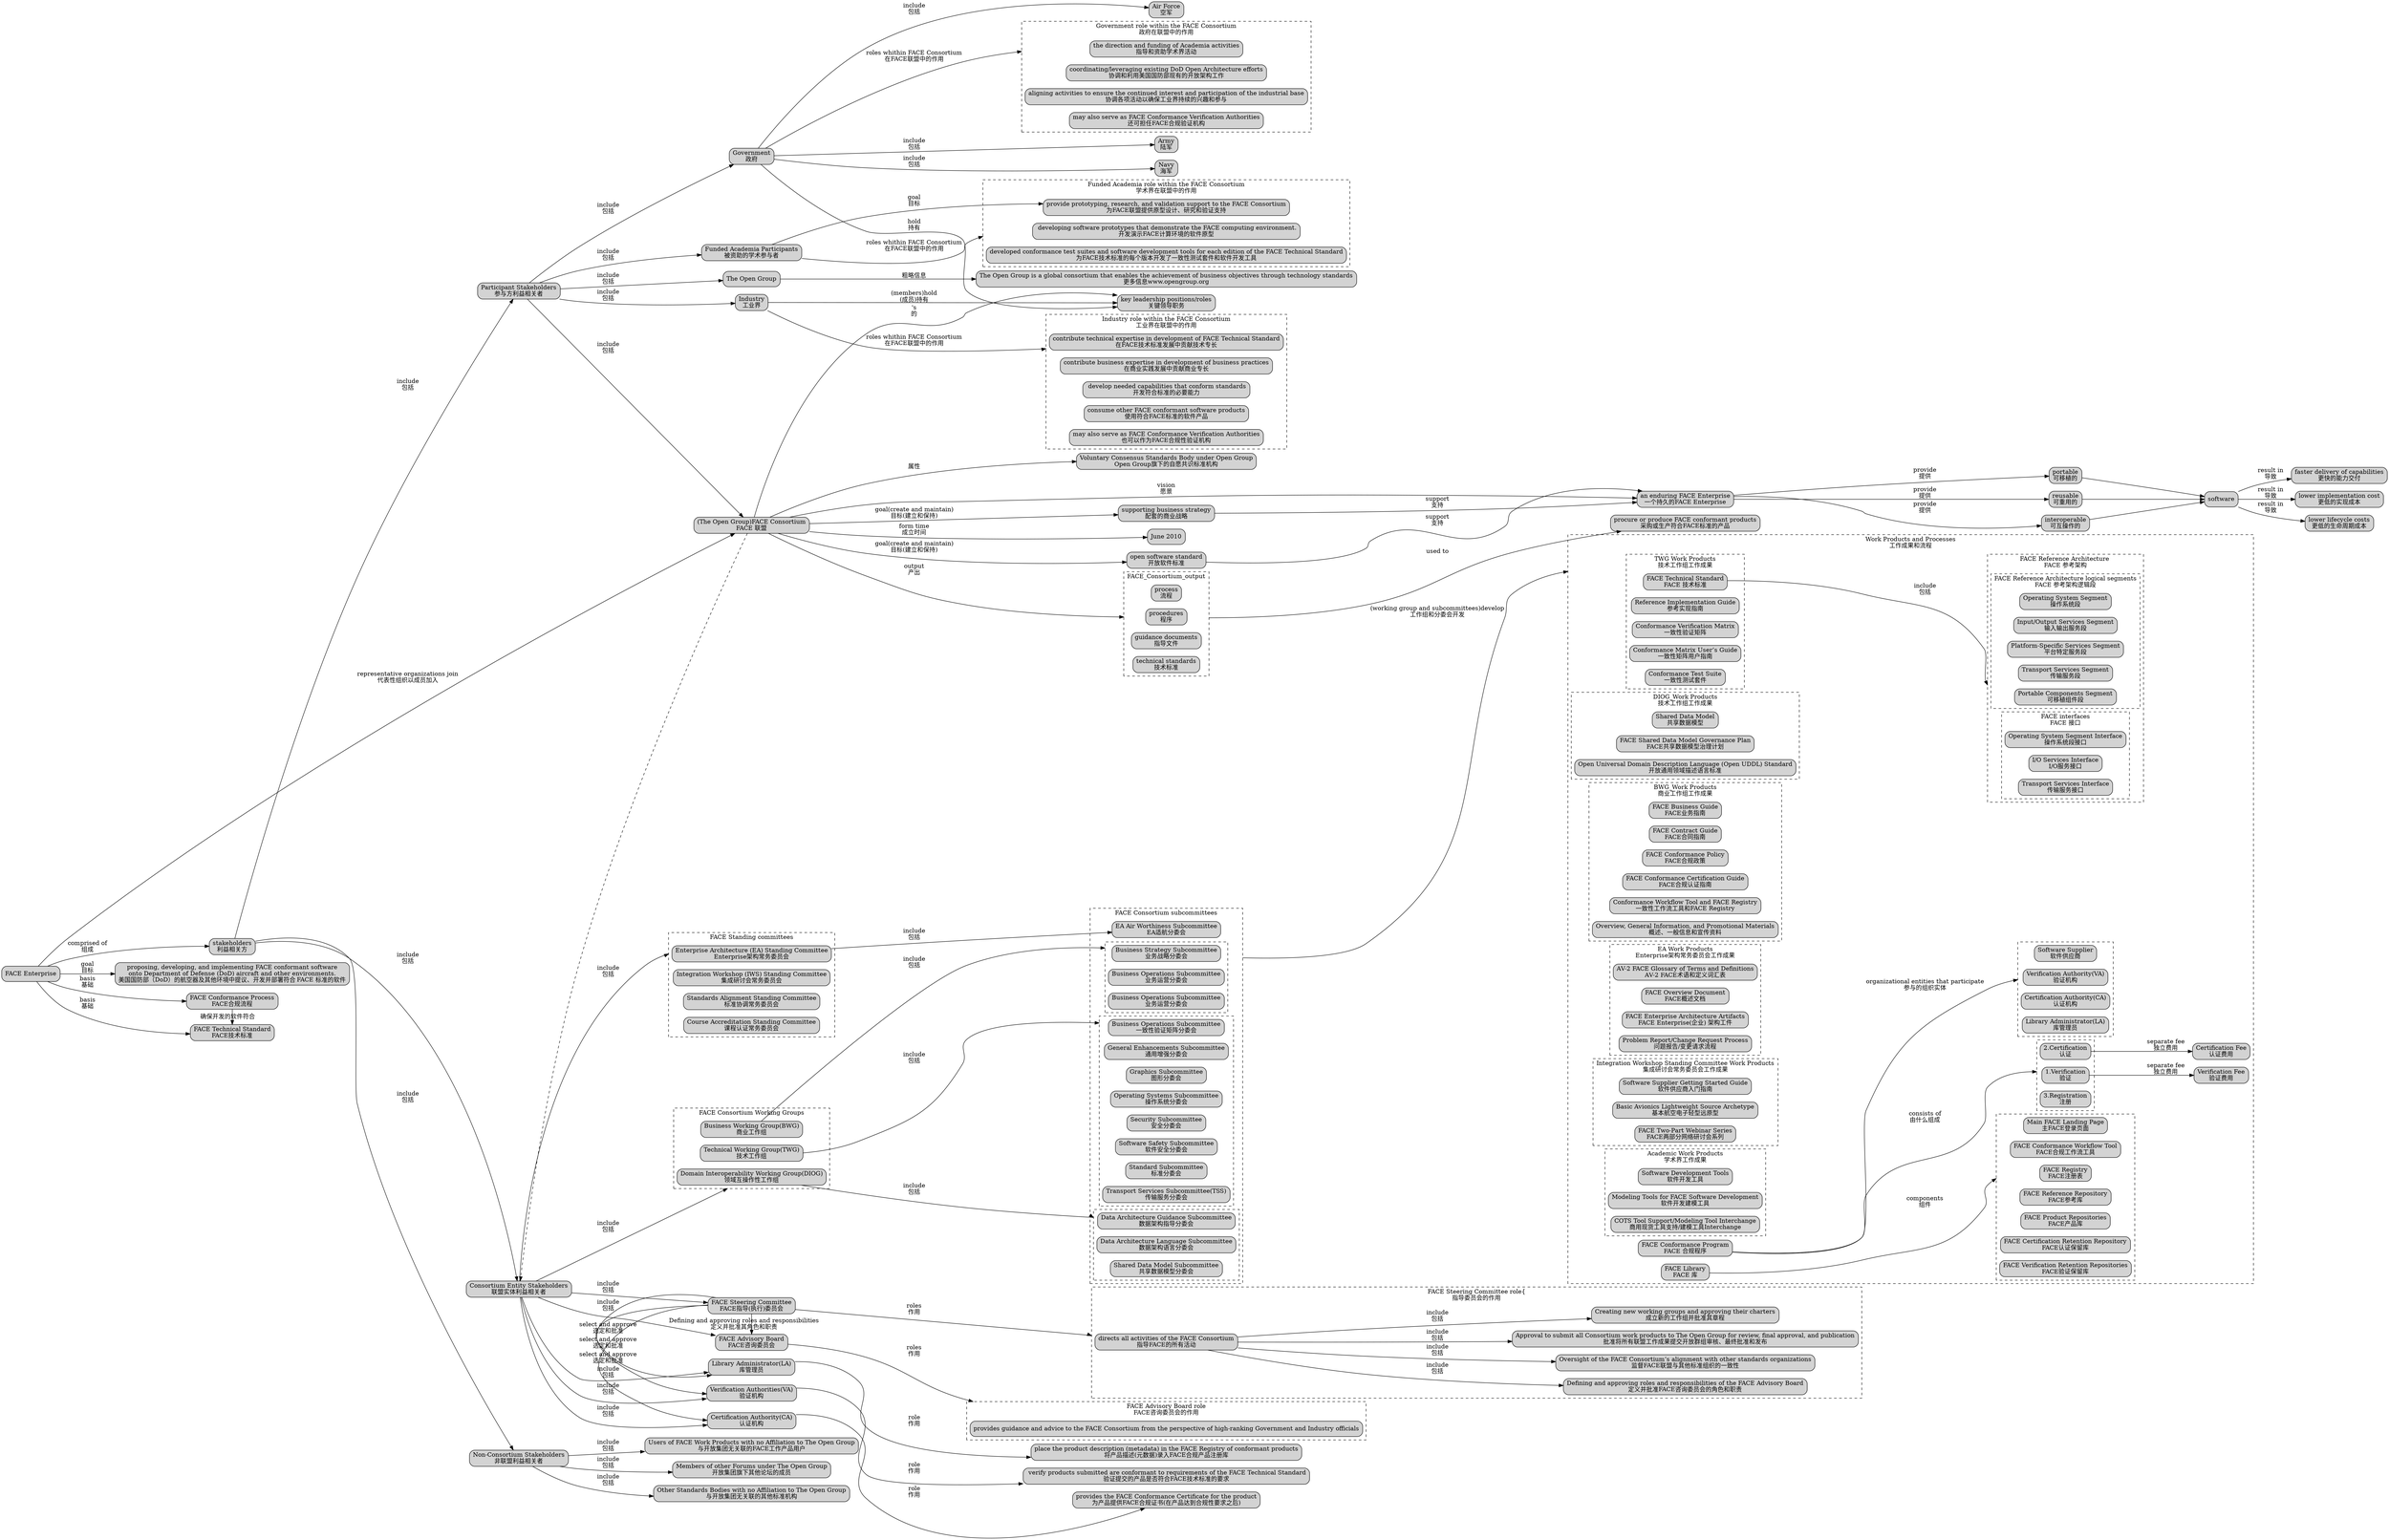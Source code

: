 digraph G {
  graph [rankdir=LR,compound=true];
  //graph [compound=true];
  node [shape=box, style="rounded,filled"];
  FACE_Enterprise[label="FACE Enterprise"];
FACE_stakeholders[label="stakeholders\n利益相关方"];
Army[label="Army\n陆军"];
Navy[label="Navy\n海军"];
Air_Force[label="Air Force\n空军"];
Industry[label="Industry\n工业界"];
Government[label="Government\n政府"];
Funded_Academia_Participants[label="Funded Academia Participants\n被资助的学术参与者"];
FACE_Enterprise->FACE_stakeholders[label="comprised of\n组成"];
Participant_Stakeholders[label="Participant Stakeholders\n参与方利益相关者"];
Consortium_Entity_Stakeholders[label="Consortium Entity Stakeholders\n联盟实体利益相关者"]
Non_Consortium_Stakeholders[label="Non-Consortium Stakeholders\n非联盟利益相关者"]
subgraph FACE_Enterprise_Stakeholders_subgraph{
 rank=same;
Non_Consortium_Stakeholders
Participant_Stakeholders
Consortium_Entity_Stakeholders
}
FACE_stakeholders->Participant_Stakeholders[label="include\n包括"]
FACE_stakeholders->Consortium_Entity_Stakeholders[label="include\n包括"]
FACE_stakeholders->Non_Consortium_Stakeholders[label="include\n包括"]
//Participant_Stakeholders
The_Open_Group[label="The Open Group"];
Participant_Stakeholders->The_Open_Group[label="include\n包括"]
Participant_Stakeholders->FACE_Consortium[label="include\n包括"]
Participant_Stakeholders->Industry[label="include\n包括"]
Participant_Stakeholders->Government[label="include\n包括"]
Participant_Stakeholders->Funded_Academia_Participants[label="include\n包括"]

//Consortium Entity Stakeholders
FACE_Steering_Committee[label="FACE Steering Committee\nFACE指导(执行)委员会"]
FACE_Advisory_Board[label="FACE Advisory Board\nFACE咨询委员会"]
FACE_VA[label="Verification Authorities(VA)\n验证机构"]
FACE_CA[label="Certification Authority(CA)\n认证机构"]
FACE_LA[label="Library Administrator(LA)\n库管理员"]
subgraph Consortium_Entity_Stakeholders_subgraph{
FACE_Steering_Committee
FACE_Advisory_Board
FACE_VA
FACE_CA
FACE_LA
{rank=same;FACE_Steering_Committee;FACE_Advisory_Board;FACE_VA;FACE_CA;FACE_LA}
}
FACE_Steering_Committee->FACE_VA[label="select and approve\n选定和批准"]
FACE_Steering_Committee->FACE_CA[label="select and approve\n选定和批准"]
FACE_Steering_Committee->FACE_LA[label="select and approve\n选定和批准"]


subgraph cluster_workinggroup{
style=dashed;
label="FACE Consortium Working Groups";
FACE_Business_WorkingGroup[label="Business Working Group(BWG)\n商业工作组"]
FACE_Technical_WorkingGroup[label="Technical Working Group(TWG)\n技术工作组"]
FACE_Domain_Interoperability_WorkingGroup[label="Domain Interoperability Working Group(DIOG)\n领域互操作性工作组"]
}
subgraph cluster_subcommittees{
style=dashed;
label="FACE Consortium subcommittees";
subgraph cluster_BWG_subcommittess{
style=dashed;
label="";
BSS[label="Business Strategy Subcommittee\n业务战略分委会"]
Business_Operations_Subcommittee[label="Business Operations Subcommittee\n业务运营分委会"]
Outreach_Subcommittee[label="Business Operations Subcommittee\n业务运营分委会"]
}
subgraph cluster_TWG_subcommittess{
style=dashed;
label="";
Conformance_Verification_Matrix_Subcommittee[label="Business Operations Subcommittee\n一致性验证矩阵分委会"]
General_Enhancements_Sub[label="General Enhancements Subcommittee\n通用增强分委会"]
Graphics_Sub[label="Graphics Subcommittee\n图形分委会"]
OS_Sub[label="Operating Systems Subcommittee\n操作系统分委会"]
Security_Sub[label="Security Subcommittee\n安全分委会"]
Software_Safety_Sub[label="Software Safety Subcommittee\n软件安全分委会"]
Standard_Sub[label="Standard Subcommittee\n标准分委会"]
Transport_Services_Sub[label="Transport Services Subcommittee(TSS)\n传输服务分委会"]
}
subgraph cluster_DIOG_subcommittess{
style=dashed;
label="";
Data_Architecture_Guidance_Subcommittee[label="Data Architecture Guidance Subcommittee\n数据架构指导分委会"]
Data_Architecture_Language_Subcommittee[label="Data Architecture Language Subcommittee\n数据架构语言分委会"]
Shared_Data_Model_Subcommittee[label="Shared Data Model Subcommittee\n共享数据模型分委会"]
}
EA_Air_Worthiness_Subcommittee[label="EA Air Worthiness Subcommittee\nEA适航分委会"]
}
Consortium_Entity_Stakeholders->FACE_Steering_Committee[label="include\n包括"]
Consortium_Entity_Stakeholders->FACE_Advisory_Board[label="include\n包括"]
Consortium_Entity_Stakeholders->FACE_VA[label="include\n包括"]
Consortium_Entity_Stakeholders->FACE_CA[label="include\n包括"]
Consortium_Entity_Stakeholders->FACE_LA[label="include\n包括"]
Consortium_Entity_Stakeholders->FACE_Domain_Interoperability_WorkingGroup[lhead="cluster_workinggroup",label="include\n包括"]
//FACE_Steering_Committee
subgraph cluster_FACE_Steering_Committee_role{
style=dashed;
label="FACE Steering Committee role{\n指导委员会的作用";
cluster_FACE_Steering_Committee_role0[label="directs all activities of the FACE Consortium\n指导FACE的所有活动"]
cluster_FACE_Steering_Committee_role1[label="Approval to submit all Consortium work products to The Open Group for review, final approval, and publication\n批准将所有联盟工作成果提交开放群组审核、最终批准和发布"]
cluster_FACE_Steering_Committee_role2[label="Creating new working groups and approving their charters\n成立新的工作组并批准其章程"];
cluster_FACE_Steering_Committee_role3[label="Defining and approving roles and responsibilities of the FACE Advisory Board\n定义并批准FACE咨询委员会的角色和职责"];
cluster_FACE_Steering_Committee_role4[label="Oversight of the FACE Consortium’s alignment with other standards organizations\n监督FACE联盟与其他标准组织的一致性"];
cluster_FACE_Steering_Committee_role0->cluster_FACE_Steering_Committee_role1[label="include\n包括"]
cluster_FACE_Steering_Committee_role0->cluster_FACE_Steering_Committee_role2[label="include\n包括"]
cluster_FACE_Steering_Committee_role0->cluster_FACE_Steering_Committee_role3[label="include\n包括"]
cluster_FACE_Steering_Committee_role0->cluster_FACE_Steering_Committee_role4[label="include\n包括"]
}
FACE_Steering_Committee->cluster_FACE_Steering_Committee_role0[label="roles\n作用",lhead="cluster_FACE_Steering_Committee_role"]
FACE_Steering_Committee->FACE_Advisory_Board[label="Defining and approving roles and responsibilities\n定义并批准其角色和职责",weight=10];


//FACE_Advisory_Board
subgraph cluster_FACE_Advisory_board_role{
style=dashed;
label="FACE Advisory Board role\nFACE咨询委员会的作用";
FACE_Advisory_board_role1[label="provides guidance and advice to the FACE Consortium from the perspective of high-ranking Government and Industry officials\n"];
}
FACE_Advisory_Board->FACE_Advisory_board_role1[label="roles\n作用",lhead="cluster_FACE_Advisory_board_role"]

//FACE_VA_CA_LA
FACE_VA_role[label=" verify products submitted are conformant to requirements of the FACE Technical Standard\n验证提交的产品是否符合FACE技术标准的要求"]
FACE_CA_role[label="provides the FACE Conformance Certificate for the product\n为产品提供FACE合规证书(在产品达到合规性要求之后)"]
FACE_LA_role[label="place the product description (metadata) in the FACE Registry of conformant products\n将产品描述(元数据)录入FACE合规产品注册库"]
FACE_VA->FACE_VA_role[label="role\n作用"]
FACE_CA->FACE_CA_role[label="role\n作用"]
FACE_LA->FACE_LA_role[label="role\n作用"]

//Non ConsortiumStakeholders
Non_Consortium_Stakeholders1[label="Members of other Forums under The Open Group\n开放集团旗下其他论坛的成员"]
Non_Consortium_Stakeholders2[label="Other Standards Bodies with no Affiliation to The Open Group\n与开放集团无关联的其他标准机构"]
Non_Consortium_Stakeholders3[label="Users of FACE Work Products with no Affiliation to The Open Group\n与开放集团无关联的FACE工作产品用户"]
Non_Consortium_Stakeholders->Non_Consortium_Stakeholders1[label="include\n包括"]
Non_Consortium_Stakeholders->Non_Consortium_Stakeholders2[label="include\n包括"]
Non_Consortium_Stakeholders->Non_Consortium_Stakeholders3[label="include\n包括"]

//Working Groups
//BusinessWoring Group
FACE_Business_WorkingGroup->BSS[label="include\n包括",lhead="cluster_BWG_subcommittess"]
//Technical Working Group
FACE_Technical_WorkingGroup->Conformance_Verification_Matrix_Subcommittee[label="include\n包括",lhead="cluster_TWG_subcommittess"]
//FACE_Domain_Interoperability_WorkingGroup
FACE_Domain_Interoperability_WorkingGroup->Data_Architecture_Guidance_Subcommittee[label="include\n包括",lhead="cluster_DIOG_subcommittess"]

//FACE_Standing_Committees
subgraph cluster_standing_committees{
style=dashed;
label="FACE Standing committees";
EA_Standing_Committee[label="Enterprise Architecture (EA) Standing Committee\nEnterprise架构常务委员会"]
Integration_Workshop_Standing_Committee[label="Integration Workshop (IWS) Standing Committee\n集成研讨会常务委员会"]
Standards_Alignment_Standing_Committee[label="Standards Alignment Standing Committee\n标准协调常务委员会"]
Course_Accreditation_Standing_Committee[label="Course Accreditation Standing Committee\n课程认证常务委员会"]
}
Consortium_Entity_Stakeholders->EA_Standing_Committee[lhead="cluster_standing_committees",label="include\n包括"]
EA_Standing_Committee->EA_Air_Worthiness_Subcommittee[label="include\n包括"]

//WorkProducts and Processes
subgraph cluster_work_products_and_Processes{
style=dashed;
label="Work Products and Processes\n工作成果和流程";
//Technical_Standard
FACE_Technical_Standard_[label="FACE Technical Standard\nFACE 技术标准"]
subgraph cluster_FACE_reference_Architecture{
style=dashed;
label="FACE Reference Architecture \nFACE 参考架构";
subgraph cluster_FACE_architectural_segments{
style=dashed;
label="FACE Reference Architecture logical segments\nFACE 参考架构逻辑段";
Operating_System_Segment[label="Operating System Segment\n操作系统段"]
InputOutput_Services_Segment[label="Input/Output Services Segment\n输入输出服务段"]
Platform_Specific_Services_Segment[label="Platform-Specific Services Segment\n平台特定服务段"]
Transport_Services_Segment[label="Transport Services Segment\n传输服务段"]
Portable_Components_Segment[label="Portable Components Segment\n可移植组件段"]
}
subgraph cluster_FACE_key_interfaces{
style=dashed;
label="FACE interfaces\nFACE 接口";
Operating_System_Interface[label="Operating System Segment Interface\n操作系统段接口"]
IO_Services_Interface[label="I/O Services Interface\nI/O服务接口"]
Transport_Services_Interface[label="Transport Services Interface\n传输服务接口"]
}
}
FACE_Technical_Standard_->Portable_Components_Segment[lhead="cluster_FACE_reference_Architecture",label="include\n包括"]
//FACE Conformance Program
FACE_Conformance_Program[label="FACE Conformance Program\nFACE 合规程序"]
subgraph cluster_Conformance_Program_consists{
style=dashed;
label="";
Verification[label="1.Verification\n验证"]
Certification[label="2.Certification\n认证"]
Registration[label="3.Registration\n注册"]
}
Verification_fee[label="Verification Fee\n验证费用"]
Certification_fee[label="Certification Fee\n认证费用"]
Verification->Verification_fee[label="separate fee\n独立费用"]
Certification->Certification_fee[label="separate fee\n独立费用"]
subgraph cluster_Conformance_Program_participate{
label="";
style=dashed;
Software_Supplier[label="Software Supplier\n软件供应商"]
Verification_Authority[label="Verification Authority(VA)\n验证机构"]
Certification_Authority[label="Certification Authority(CA)\n认证机构"]
Library_Administrator[label="Library Administrator(LA)\n库管理员"]
}
FACE_Conformance_Program->Verification[lhead ="cluster_Conformance_Program_consists" ,label="consists of\n由什么组成"]
FACE_Conformance_Program->Verification_Authority[lhead="cluster_Conformance_Program_participate",label="organizational entities that participate\n参与的组织实体"]

//FACE Library
FACE_Library[label="FACE Library\nFACE 库"]
subgraph cluster_FACE_Library_components{
label="";
style=dashed;
Main_FACE_Landing_Page[label="Main FACE Landing Page\n主FACE登录页面"]
FACE_Conformance_Workflow_Tool[label="FACE Conformance Workflow Tool\nFACE合规工作流工具"]
FACE_Registry[label="FACE Registry\nFACE注册表"]
FACE_Reference_Repository[label="FACE Reference Repository\nFACE参考库"]
FACE_Product_Repositories[label="FACE Product Repositories\nFACE产品库"]
FACE_Certification_Retention_Repository[label="FACE Certification Retention Repository\nFACE认证保留库"]
FACE_Verification_Retention_Repositories[label="FACE Verification Retention Repositories\nFACE验证保留库"]
}
FACE_Library->FACE_Registry[label="components\n组件",lhead="cluster_FACE_Library_components"]

subgraph cluster_TWG_Work_Product{
label="TWG Work Products\n技术工作组工作成果";
style=dashed;
FACE_Technical_Standard_
Reference_Implementation_Guide[label="Reference Implementation Guide\n参考实现指南"]
Conformance_Verification_Matrix[label="Conformance Verification Matrix\n一致性验证矩阵"]
Conformance_Matrix_Users_Guide[label="Conformance Matrix User’s Guide\n一致性矩阵用户指南"]
Conformance_Test_Suite[label="Conformance Test Suite\n一致性测试套件"]
}

subgraph cluster_DIOG_Work_Product{
label="DIOG_Work Products\n技术工作组工作成果";
style=dashed;
Shared_Data_Model[label="Shared Data Model\n共享数据模型"]
FACE_Shared_Data_Model_Governance_Plan[label="FACE Shared Data Model Governance Plan\nFACE共享数据模型治理计划"]
Open_UDDL_Standard[label="Open Universal Domain Description Language (Open UDDL) Standard\n开放通用领域描述语言标准"]
}
subgraph cluster_BWG_Work_Product{
label="BWG_Work Products\n商业工作组工作成果";
style=dashed;
FACE_Business_Guide[label="FACE Business Guide\nFACE业务指南"]
FACE_Contract_Guide[label="FACE Contract Guide\nFACE合同指南"]
FACE_Conformance_Policy[label="FACE Conformance Policy\nFACE合规政策"]
FACE_Conformance_Certification_Guide[label="FACE Conformance Certification Guide\nFACE合规认证指南"]
Conformance_Workflow_Tool_and_FACE_Registry[label="Conformance Workflow Tool and FACE Registry\n一致性工作流工具和FACE Registry"]
Overview_General_Information_and_Promotional_Materials[label="Overview, General Information, and Promotional Materials\n概述、一般信息和宣传资料"]
}

subgraph cluster_EA_Work_Product{
label="EA Work Products\nEnterprise架构常务委员会工作成果";
style=dashed;
AV2_FACE_Glossary_of_Terms_and_Definitions[label="AV-2 FACE Glossary of Terms and Definitions\nAV-2 FACE术语和定义词汇表"]
FACE_Overview_Document[label="FACE Overview Document\nFACE概述文档"]
FACE_Enterprise_Architecture_Artifacts[label="FACE Enterprise Architecture Artifacts\nFACE Enterprise(企业) 架构工件"]
Problem_Report_Change_Request_Process[label="Problem Report/Change Request Process\n问题报告/变更请求流程"]
}
subgraph cluster_Integration_Workshop_Standing_Committee_Work_Product{
label="Integration Workshop Standing Committee Work Products\n集成研讨会常务委员会工作成果";
style=dashed;
Software_Supplier_Getting_Started_Guide[label="Software Supplier Getting Started Guide\n软件供应商入门指南"]
Basic_Avionics_Lightweight_Source_Archetype[label="Basic Avionics Lightweight Source Archetype\n基本航空电子轻型远原型"]
FACE_TwoPart_Webinar_Series[label="FACE Two-Part Webinar Series\nFACE两部分网络研讨会系列"]
}
subgraph cluster_Academia_Work_Product{
label="Academic Work Products\n学术界工作成果";
style=dashed;
Software_Development_Tools[label="Software Development Tools\n软件开发工具"]
Modeling_Tools_for_FACE_Software_Development[label="Modeling Tools for FACE Software Development\n软件开发建模工具"]
COTS_Tool_Support_Modeling_Tool_Interchange[label="COTS Tool Support/Modeling Tool Interchange\n商用现货工具支持/建模工具Interchange"]
}

}
//FACE_Technical_WorkingGroup->FACE_Technical_Standard_[lhead="cluster_work_products_and_Processes",ltail="cluster_workinggroup"]
//FACE_Domain_Interoperability_WorkingGroup->FACE_Technical_Standard_[ltail="cluster_workinggroup",lhead="cluster_work_products_and_Processes",label="develop\n开发"]
BSS->FACE_Technical_Standard_[ltail="cluster_subcommittees",lhead="cluster_work_products_and_Processes",label="(working group and subcommittees)develop\n工作组和分委会开发"]


The_Open_Group_info[label="The Open Group is a global consortium that enables the achievement of business objectives through technology standards\n更多信息www.opengroup.org"];
The_Open_Group->The_Open_Group_info[label="粗略信息"];
FACE_Enterprise_goal  [label = "proposing, developing, and implementing FACE conformant software\nonto Department of Defense (DoD) aircraft and other environments.\n美国国防部（DoD）的航空器及其他环境中提议、开发并部署符合 FACE 标准的软件"];
FACE_Enterprise->FACE_Enterprise_goal[label="goal\n目标"];
FACE_Technical_Standard[label="FACE Technical Standard\nFACE技术标准"];
FACE_Conformance_Process[label="FACE Conformance Process\nFACE合规流程"];
FACE_Enterprise->FACE_Technical_Standard[label="basis\n基础"]
FACE_Enterprise->FACE_Conformance_Process[label="basis\n基础"]
FACE_Conformance_Process->FACE_Technical_Standard[label="确保开发的软件符合"]
subgraph FACE_Enterprise_basis{
 rank=same;
FACE_Technical_Standard;
FACE_Conformance_Process;
}

//FACE_Consortium
FACE_Consortium[label="(The Open Group)FACE Consortium\nFACE 联盟"];
FACE_Consortium->Consortium_Entity_Stakeholders[style=dashed];
FACE_Consortium_form_time[label="June 2010"];
FACE_Consortium_nature[label="Voluntary Consensus Standards Body under Open Group\nOpen Group旗下的自愿共识标准机构"];
FACE_Consortium->FACE_Consortium_form_time[label="form time\n成立时间"];
FACE_Consortium->FACE_Consortium_nature[label="属性"];
FACE_Enterprise->FACE_Consortium[label="representative organizations join\n代表性组织以成员加入"];
FACE_Consortium_vision[label="an enduring FACE Enterprise\n一个持久的FACE Enterprise"];
FACE_Consortium->FACE_Consortium_vision[label="vision\n愿景"];
FACE_Consortium_vision1[label="portable\n可移植的"]
FACE_Consortium_vision2[label="reusable\n可重用的"]
FACE_Consortium_vision3[label="interoperable\n可互操作的"]
FACE_Consortium_vision->FACE_Consortium_vision1[label="provide\n提供"]
FACE_Consortium_vision->FACE_Consortium_vision2[label="provide\n提供"]
FACE_Consortium_vision->FACE_Consortium_vision3[label="provide\n提供"]
FACE_Consortium_vision1->software
FACE_Consortium_vision2->software
FACE_Consortium_vision3->software
FACE_Consortium_vision4[label="faster delivery of capabilities\n更快的能力交付"]
FACE_Consortium_vision5[label="lower implementation cost\n更低的实现成本"]
FACE_Consortium_vision6[label="lower lifecycle costs\n更低的生命周期成本"]
software->FACE_Consortium_vision4[label="result in\n导致"]
software->FACE_Consortium_vision5[label="result in\n导致"]
software->FACE_Consortium_vision6[label="result in\n导致"]
FACE_Consortium_goal1[label="open software standard\n开放软件标准"];
FACE_Consortium_goal2[label="supporting business strategy\n配套的商业战略"];
FACE_Consortium->FACE_Consortium_goal1[label="goal(create and maintain)\n目标(建立和保持)"]
FACE_Consortium->FACE_Consortium_goal2[label="goal(create and maintain)\n目标(建立和保持)"]
FACE_Consortium_goal1->FACE_Consortium_vision[label="support\n支持"]
FACE_Consortium_goal2->FACE_Consortium_vision[label="support\n支持"]
subgraph cluster_a{
style=dashed;
label="FACE_Consortium_output";
FACE_Consortium_output1[label="process\n流程"];
FACE_Consortium_output2[label="procedures\n程序"];
FACE_Consortium_output3[label="guidance documents\n指导文件"];
FACE_Consortium_output4[label="technical standards\n技术标准"];
}
FACE_Consortium->FACE_Consortium_output2[lhead="cluster_a",label="output\n产出"]
FACE_Consortium_output_usage[label="procure or produce FACE conformant products\n采购或生产符合FACE标准的产品"]
FACE_Consortium_output2->FACE_Consortium_output_usage[ltail="cluster_a",label="used to"]

FACE_Consortium_leadership_positions[label="key leadership positions/roles\n关键领导职务"]
FACE_Consortium->FACE_Consortium_leadership_positions[label="'s\n的"]


//Industry
subgraph cluster_Industry_role{
style=dashed;
label="Industry role within the FACE Consortium\n工业界在联盟中的作用";
Industry_role1[label="contribute technical expertise in development of FACE Technical Standard\n在FACE技术标准发展中贡献技术专长"]
Industry_role2[label="contribute business expertise in development of business practices\n在商业实践发展中贡献商业专长"]
Industry_role3[label=" develop needed capabilities that conform standards\n开发符合标准的必要能力"]
Industry_role4[label="consume other FACE conformant software products\n使用符合FACE标准的软件产品"]
Industry_role5[label="may also serve as FACE Conformance Verification Authorities\n也可以作为FACE合规性验证机构"]

}
Industry->Industry_role1[label="roles whithin FACE Consortium\n在FACE联盟中的作用",lhead="cluster_Industry_role"]
Industry->FACE_Consortium_leadership_positions[label="(members)hold\n(成员)持有"];
//Industry_contribution1[label="FACE busis"]
//Government
Government->Army[label="include\n包括"];
Government->Navy[label="include\n包括"];
Government->Air_Force[label="include\n包括"];
Government->FACE_Consortium_leadership_positions[label="hold\n持有"];
subgraph cluster_Government_role{
style=dashed;
label="Government role within the FACE Consortium\n政府在联盟中的作用";
government_role1[label="the direction and funding of Academia activities\n指导和资助学术界活动"]
government_role2[label="coordinating/leveraging existing DoD Open Architecture efforts\n协调和利用美国国防部现有的开放架构工作"]
government_role4[label="aligning activities to ensure the continued interest and participation of the industrial base\n协调各项活动以确保工业界持续的兴趣和参与"]
government_role3[label="may also serve as FACE Conformance Verification Authorities\n还可担任FACE合规验证机构"]
}
Government->government_role1[label="roles whithin FACE Consortium\n在FACE联盟中的作用",lhead="cluster_Government_role"]
//Funded_Academia_Participants
subgraph cluster_Academia_role{
style=dashed;
label="Funded Academia role within the FACE Consortium\n学术界在联盟中的作用";
Academia_goal[label="provide prototyping, research, and validation support to the FACE Consortium\n为FACE联盟提供原型设计、研究和验证支持"]
Academia_role1[label=" developing software prototypes that demonstrate the FACE computing environment.\n开发演示FACE计算环境的软件原型"]
Academia_role2[label="developed conformance test suites and software development tools for each edition of the FACE Technical Standard\n为FACE技术标准的每个版本开发了一致性测试套件和软件开发工具"]
}
Funded_Academia_Participants->Academia_goal[label="goal\n目标"]
Funded_Academia_Participants->Academia_role1[label="roles whithin FACE Consortium\n在FACE联盟中的作用",lhead="cluster_Academia_role"]
}

